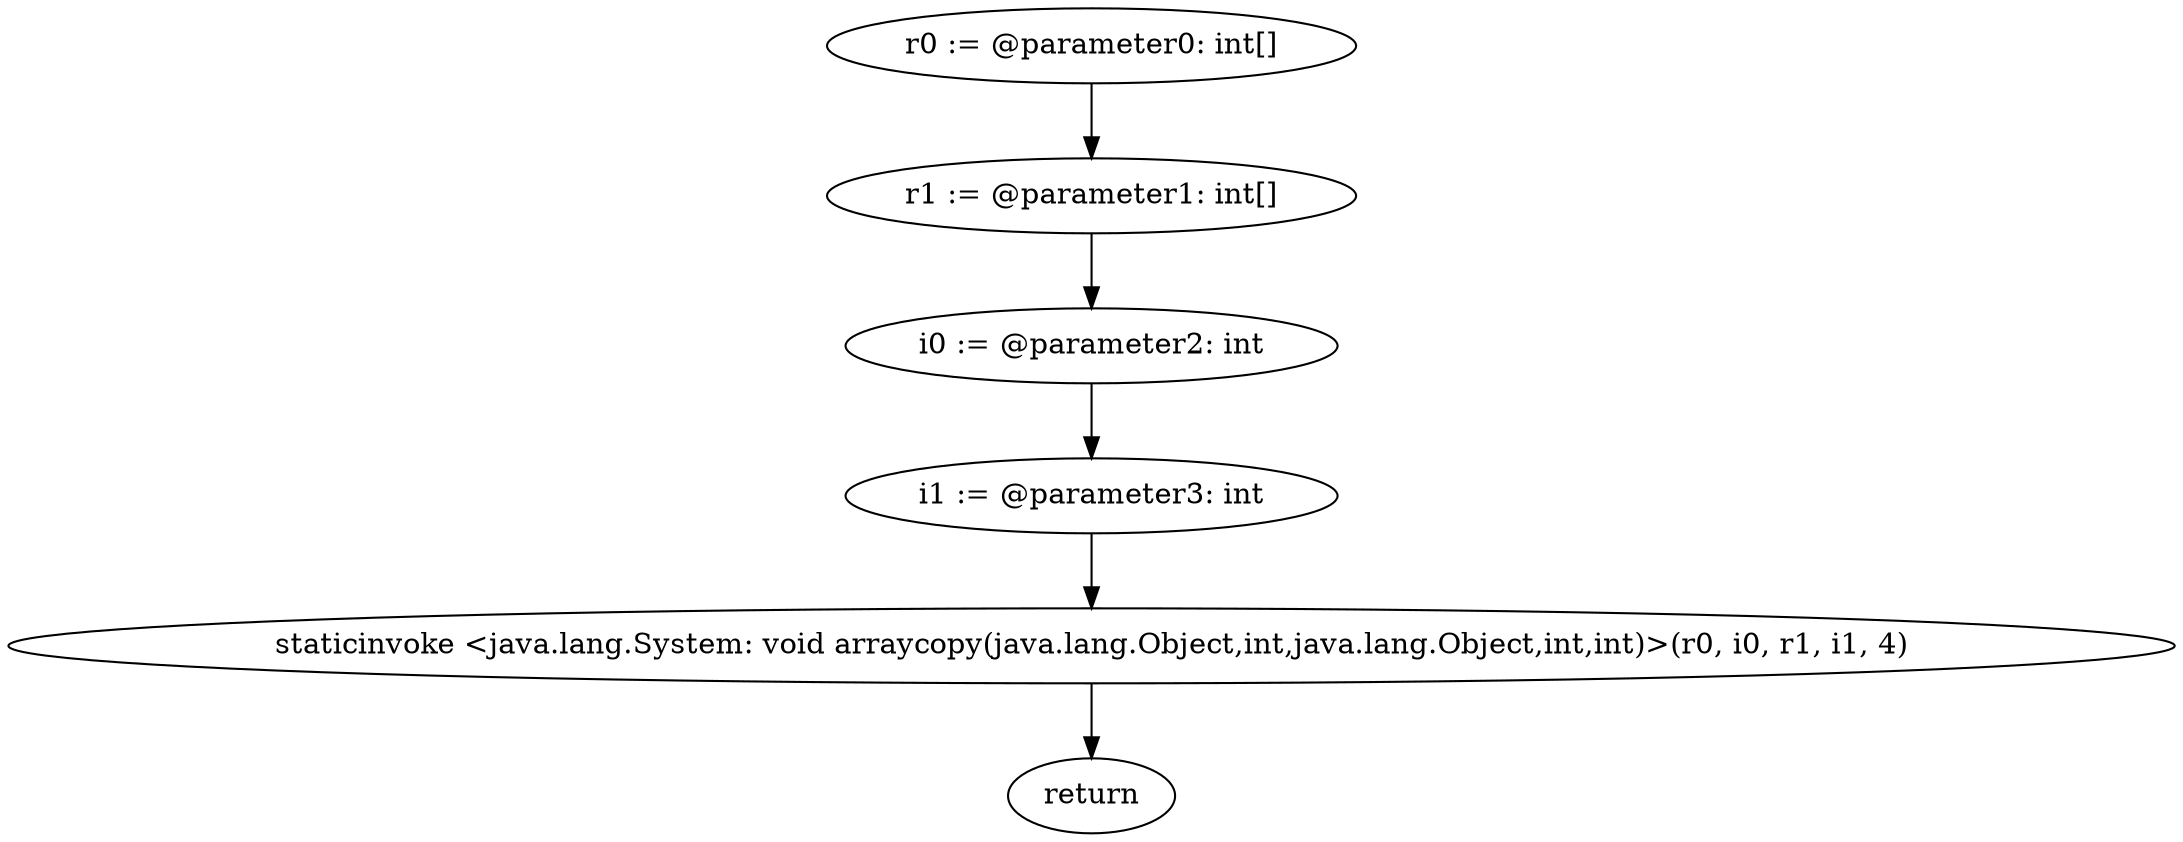 digraph "unitGraph" {
    "r0 := @parameter0: int[]"
    "r1 := @parameter1: int[]"
    "i0 := @parameter2: int"
    "i1 := @parameter3: int"
    "staticinvoke <java.lang.System: void arraycopy(java.lang.Object,int,java.lang.Object,int,int)>(r0, i0, r1, i1, 4)"
    "return"
    "r0 := @parameter0: int[]"->"r1 := @parameter1: int[]";
    "r1 := @parameter1: int[]"->"i0 := @parameter2: int";
    "i0 := @parameter2: int"->"i1 := @parameter3: int";
    "i1 := @parameter3: int"->"staticinvoke <java.lang.System: void arraycopy(java.lang.Object,int,java.lang.Object,int,int)>(r0, i0, r1, i1, 4)";
    "staticinvoke <java.lang.System: void arraycopy(java.lang.Object,int,java.lang.Object,int,int)>(r0, i0, r1, i1, 4)"->"return";
}
